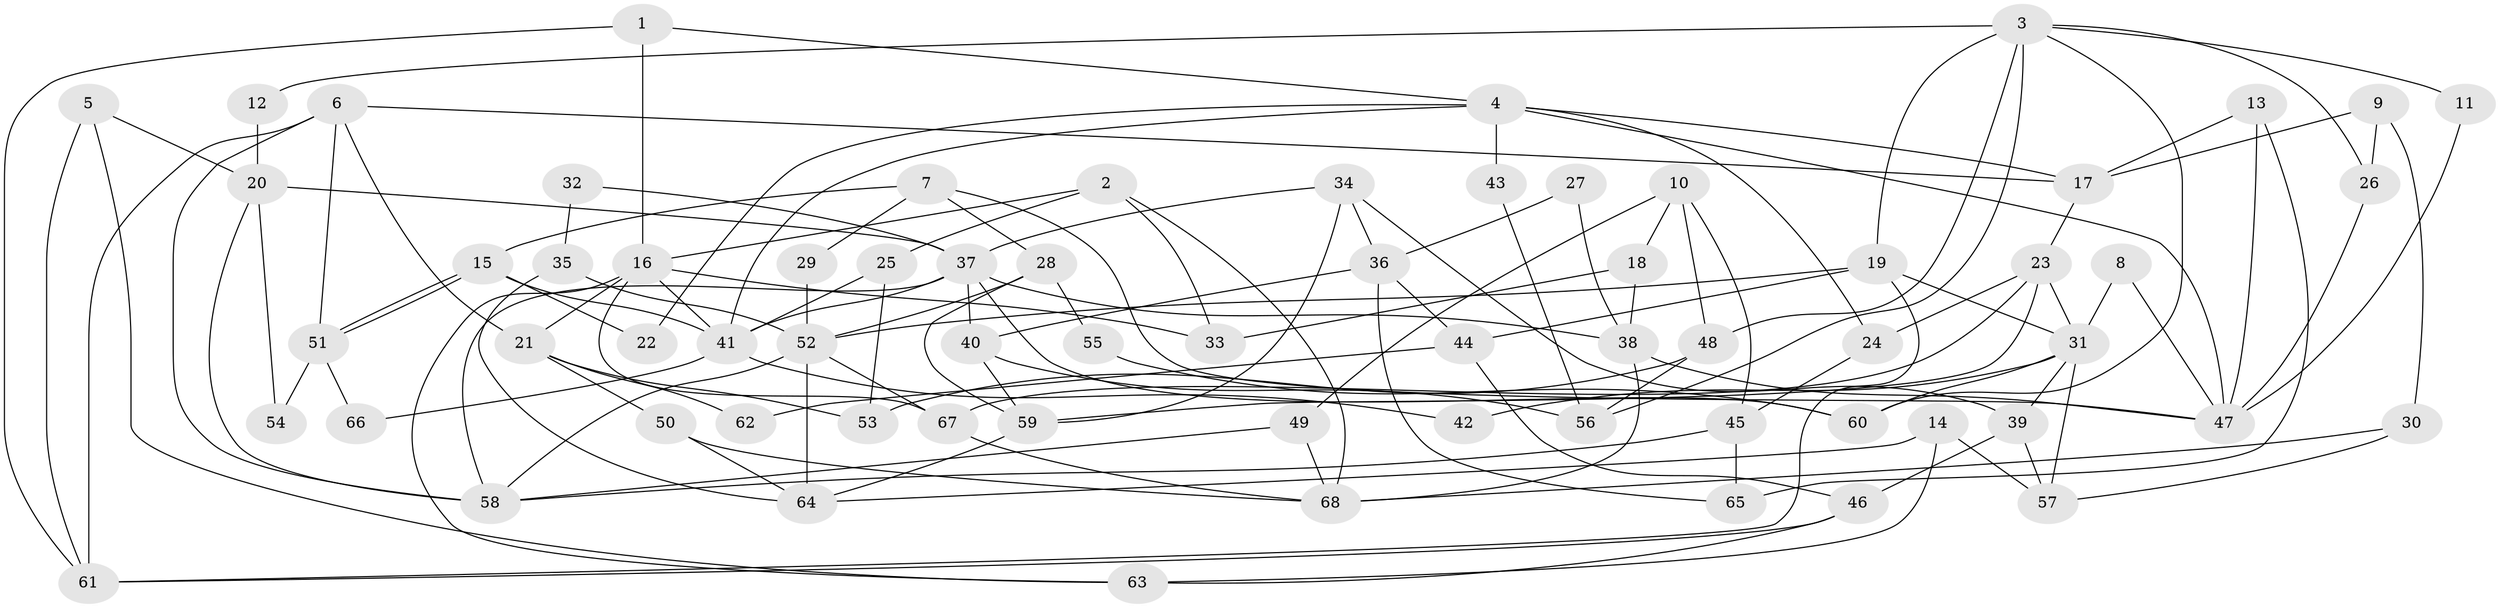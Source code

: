 // coarse degree distribution, {12: 0.04081632653061224, 11: 0.02040816326530612, 7: 0.10204081632653061, 2: 0.22448979591836735, 3: 0.20408163265306123, 4: 0.22448979591836735, 5: 0.12244897959183673, 8: 0.02040816326530612, 6: 0.04081632653061224}
// Generated by graph-tools (version 1.1) at 2025/50/03/04/25 22:50:52]
// undirected, 68 vertices, 136 edges
graph export_dot {
  node [color=gray90,style=filled];
  1;
  2;
  3;
  4;
  5;
  6;
  7;
  8;
  9;
  10;
  11;
  12;
  13;
  14;
  15;
  16;
  17;
  18;
  19;
  20;
  21;
  22;
  23;
  24;
  25;
  26;
  27;
  28;
  29;
  30;
  31;
  32;
  33;
  34;
  35;
  36;
  37;
  38;
  39;
  40;
  41;
  42;
  43;
  44;
  45;
  46;
  47;
  48;
  49;
  50;
  51;
  52;
  53;
  54;
  55;
  56;
  57;
  58;
  59;
  60;
  61;
  62;
  63;
  64;
  65;
  66;
  67;
  68;
  1 -- 61;
  1 -- 4;
  1 -- 16;
  2 -- 33;
  2 -- 16;
  2 -- 25;
  2 -- 68;
  3 -- 19;
  3 -- 56;
  3 -- 11;
  3 -- 12;
  3 -- 26;
  3 -- 48;
  3 -- 60;
  4 -- 47;
  4 -- 17;
  4 -- 22;
  4 -- 24;
  4 -- 41;
  4 -- 43;
  5 -- 61;
  5 -- 63;
  5 -- 20;
  6 -- 61;
  6 -- 58;
  6 -- 17;
  6 -- 21;
  6 -- 51;
  7 -- 15;
  7 -- 28;
  7 -- 29;
  7 -- 47;
  8 -- 31;
  8 -- 47;
  9 -- 30;
  9 -- 26;
  9 -- 17;
  10 -- 49;
  10 -- 48;
  10 -- 18;
  10 -- 45;
  11 -- 47;
  12 -- 20;
  13 -- 47;
  13 -- 17;
  13 -- 65;
  14 -- 64;
  14 -- 57;
  14 -- 63;
  15 -- 51;
  15 -- 51;
  15 -- 41;
  15 -- 22;
  16 -- 41;
  16 -- 21;
  16 -- 33;
  16 -- 63;
  16 -- 67;
  17 -- 23;
  18 -- 38;
  18 -- 33;
  19 -- 52;
  19 -- 44;
  19 -- 31;
  19 -- 61;
  20 -- 58;
  20 -- 37;
  20 -- 54;
  21 -- 50;
  21 -- 53;
  21 -- 62;
  23 -- 31;
  23 -- 24;
  23 -- 59;
  23 -- 67;
  24 -- 45;
  25 -- 41;
  25 -- 53;
  26 -- 47;
  27 -- 38;
  27 -- 36;
  28 -- 52;
  28 -- 59;
  28 -- 55;
  29 -- 52;
  30 -- 57;
  30 -- 68;
  31 -- 60;
  31 -- 39;
  31 -- 42;
  31 -- 57;
  32 -- 35;
  32 -- 37;
  34 -- 37;
  34 -- 59;
  34 -- 36;
  34 -- 39;
  35 -- 64;
  35 -- 52;
  36 -- 65;
  36 -- 40;
  36 -- 44;
  37 -- 58;
  37 -- 38;
  37 -- 40;
  37 -- 41;
  37 -- 60;
  38 -- 68;
  38 -- 47;
  39 -- 46;
  39 -- 57;
  40 -- 56;
  40 -- 59;
  41 -- 42;
  41 -- 66;
  43 -- 56;
  44 -- 46;
  44 -- 62;
  45 -- 58;
  45 -- 65;
  46 -- 63;
  46 -- 61;
  48 -- 53;
  48 -- 56;
  49 -- 68;
  49 -- 58;
  50 -- 68;
  50 -- 64;
  51 -- 54;
  51 -- 66;
  52 -- 67;
  52 -- 64;
  52 -- 58;
  55 -- 60;
  59 -- 64;
  67 -- 68;
}
